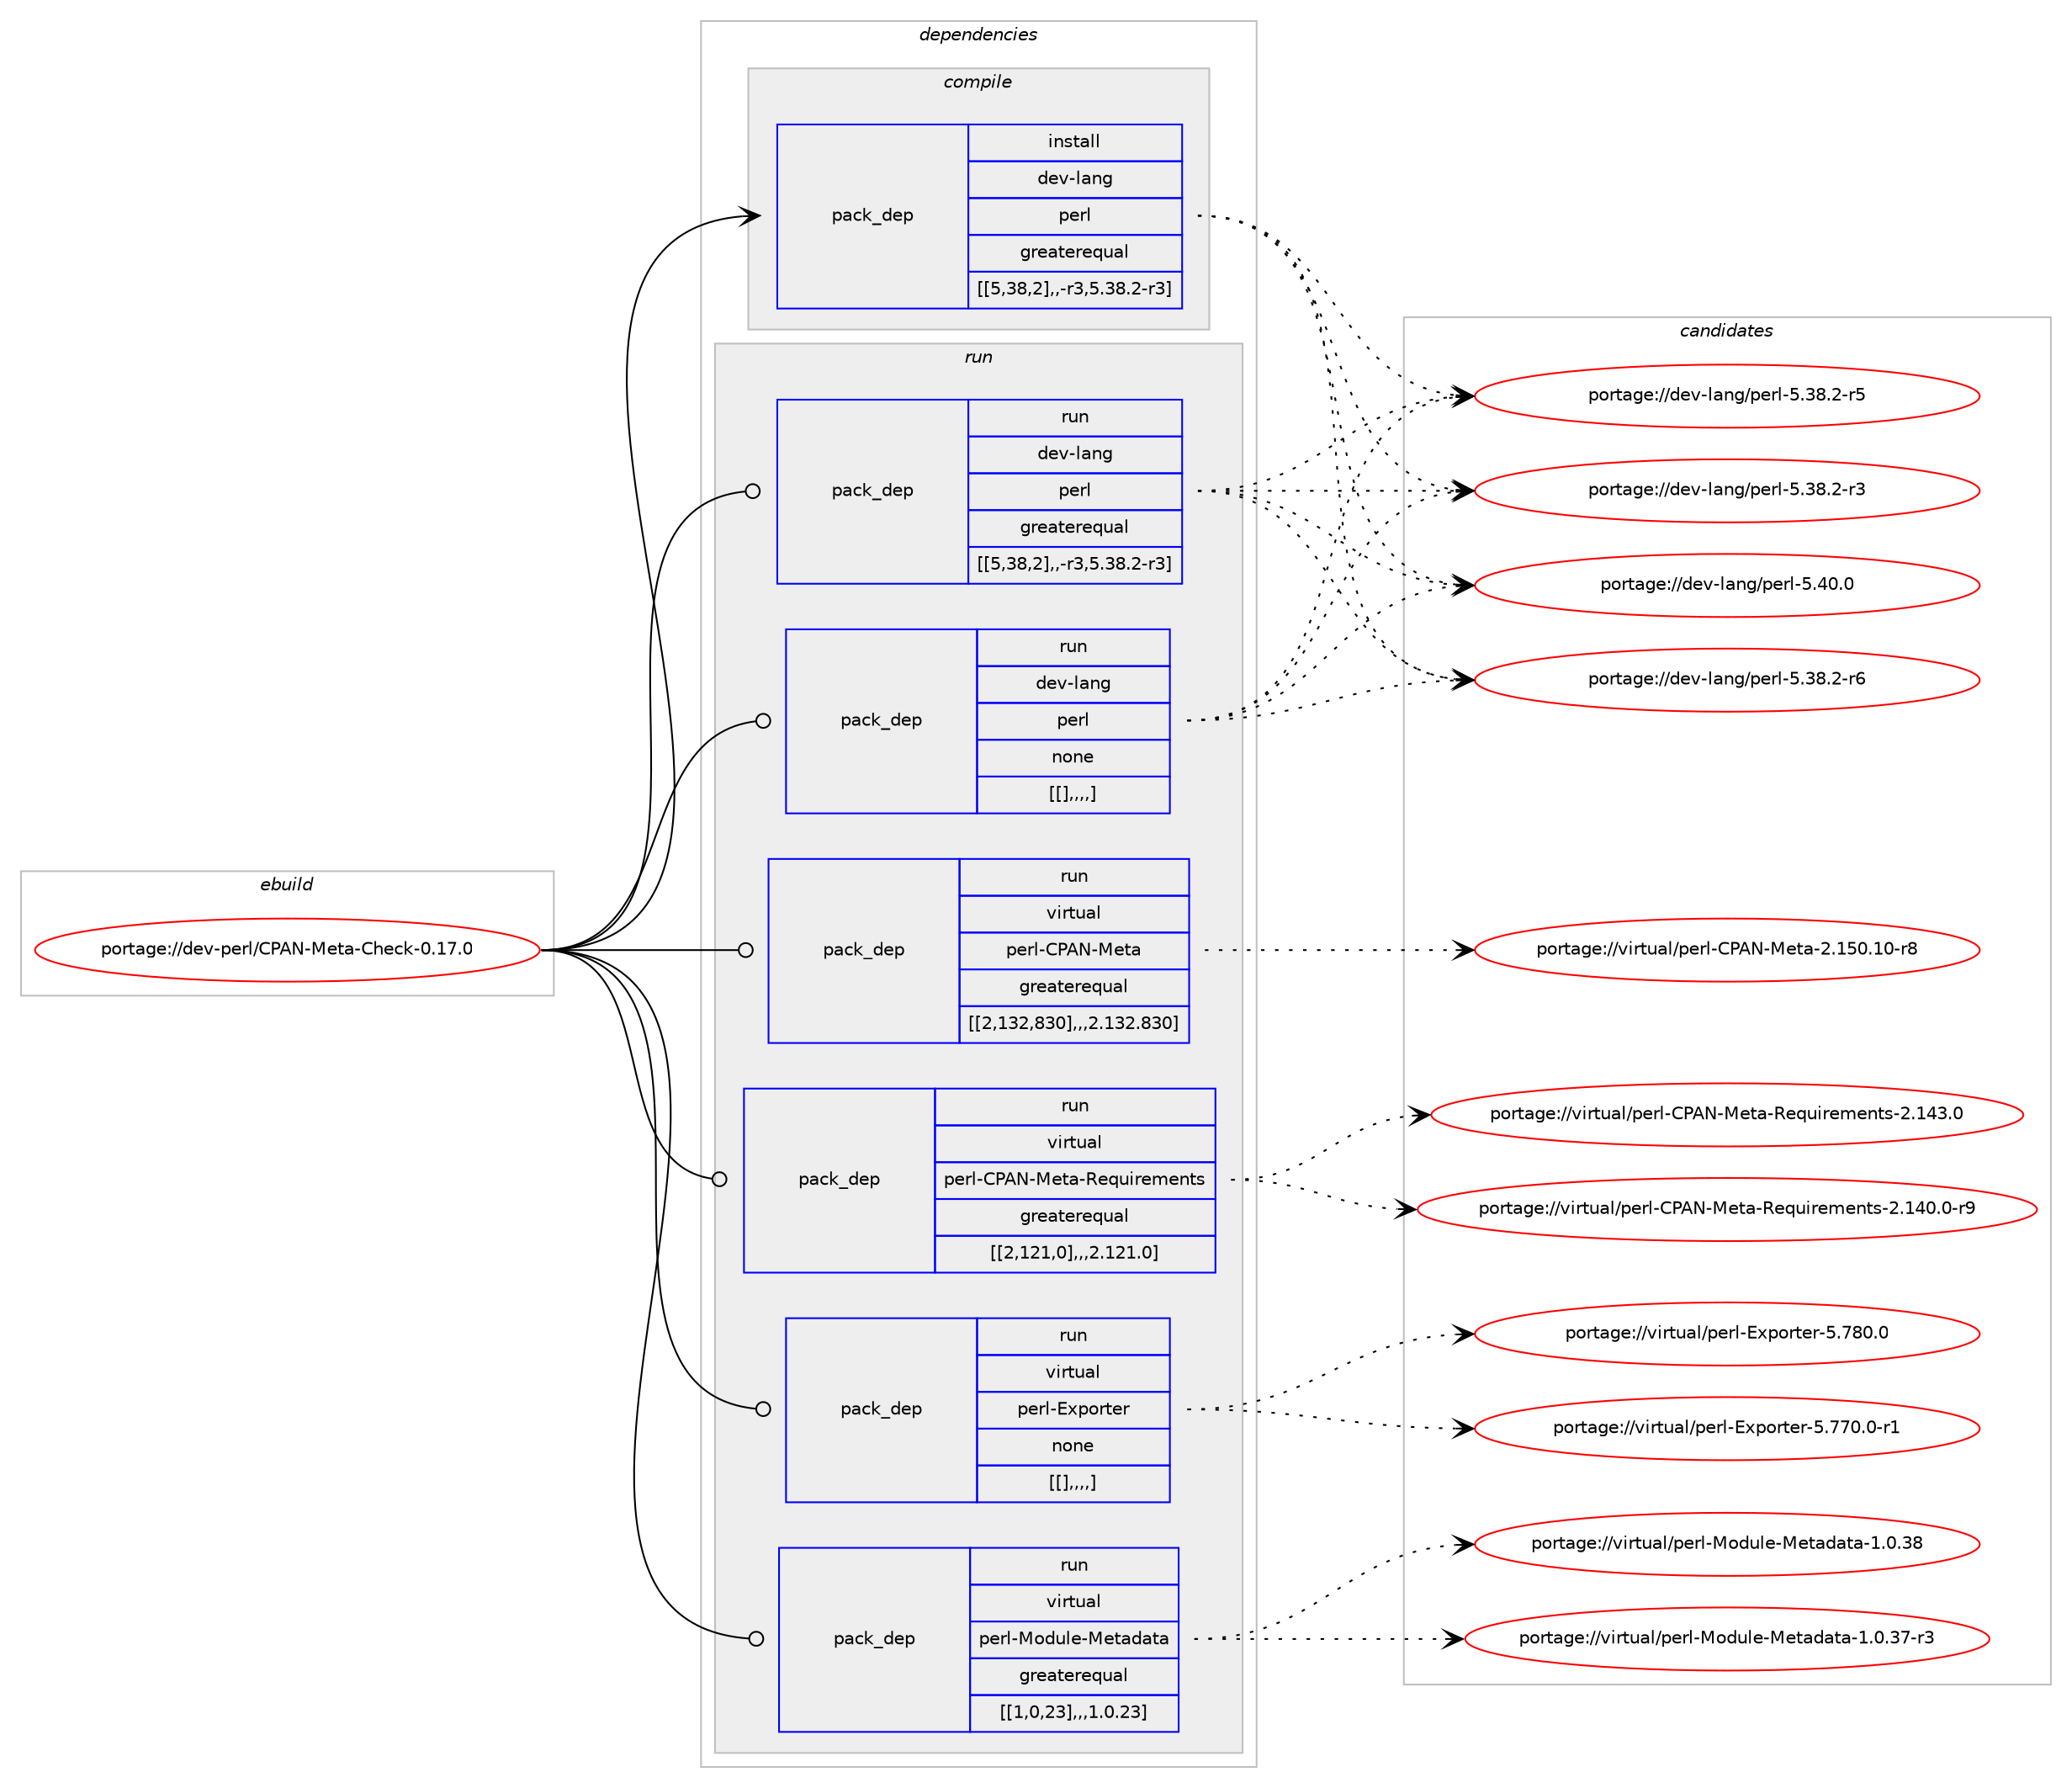 digraph prolog {

# *************
# Graph options
# *************

newrank=true;
concentrate=true;
compound=true;
graph [rankdir=LR,fontname=Helvetica,fontsize=10,ranksep=1.5];#, ranksep=2.5, nodesep=0.2];
edge  [arrowhead=vee];
node  [fontname=Helvetica,fontsize=10];

# **********
# The ebuild
# **********

subgraph cluster_leftcol {
color=gray;
label=<<i>ebuild</i>>;
id [label="portage://dev-perl/CPAN-Meta-Check-0.17.0", color=red, width=4, href="../dev-perl/CPAN-Meta-Check-0.17.0.svg"];
}

# ****************
# The dependencies
# ****************

subgraph cluster_midcol {
color=gray;
label=<<i>dependencies</i>>;
subgraph cluster_compile {
fillcolor="#eeeeee";
style=filled;
label=<<i>compile</i>>;
subgraph pack96115 {
dependency127597 [label=<<TABLE BORDER="0" CELLBORDER="1" CELLSPACING="0" CELLPADDING="4" WIDTH="220"><TR><TD ROWSPAN="6" CELLPADDING="30">pack_dep</TD></TR><TR><TD WIDTH="110">install</TD></TR><TR><TD>dev-lang</TD></TR><TR><TD>perl</TD></TR><TR><TD>greaterequal</TD></TR><TR><TD>[[5,38,2],,-r3,5.38.2-r3]</TD></TR></TABLE>>, shape=none, color=blue];
}
id:e -> dependency127597:w [weight=20,style="solid",arrowhead="vee"];
}
subgraph cluster_compileandrun {
fillcolor="#eeeeee";
style=filled;
label=<<i>compile and run</i>>;
}
subgraph cluster_run {
fillcolor="#eeeeee";
style=filled;
label=<<i>run</i>>;
subgraph pack96116 {
dependency127598 [label=<<TABLE BORDER="0" CELLBORDER="1" CELLSPACING="0" CELLPADDING="4" WIDTH="220"><TR><TD ROWSPAN="6" CELLPADDING="30">pack_dep</TD></TR><TR><TD WIDTH="110">run</TD></TR><TR><TD>dev-lang</TD></TR><TR><TD>perl</TD></TR><TR><TD>greaterequal</TD></TR><TR><TD>[[5,38,2],,-r3,5.38.2-r3]</TD></TR></TABLE>>, shape=none, color=blue];
}
id:e -> dependency127598:w [weight=20,style="solid",arrowhead="odot"];
subgraph pack96117 {
dependency127599 [label=<<TABLE BORDER="0" CELLBORDER="1" CELLSPACING="0" CELLPADDING="4" WIDTH="220"><TR><TD ROWSPAN="6" CELLPADDING="30">pack_dep</TD></TR><TR><TD WIDTH="110">run</TD></TR><TR><TD>dev-lang</TD></TR><TR><TD>perl</TD></TR><TR><TD>none</TD></TR><TR><TD>[[],,,,]</TD></TR></TABLE>>, shape=none, color=blue];
}
id:e -> dependency127599:w [weight=20,style="solid",arrowhead="odot"];
subgraph pack96118 {
dependency127600 [label=<<TABLE BORDER="0" CELLBORDER="1" CELLSPACING="0" CELLPADDING="4" WIDTH="220"><TR><TD ROWSPAN="6" CELLPADDING="30">pack_dep</TD></TR><TR><TD WIDTH="110">run</TD></TR><TR><TD>virtual</TD></TR><TR><TD>perl-CPAN-Meta</TD></TR><TR><TD>greaterequal</TD></TR><TR><TD>[[2,132,830],,,2.132.830]</TD></TR></TABLE>>, shape=none, color=blue];
}
id:e -> dependency127600:w [weight=20,style="solid",arrowhead="odot"];
subgraph pack96119 {
dependency127601 [label=<<TABLE BORDER="0" CELLBORDER="1" CELLSPACING="0" CELLPADDING="4" WIDTH="220"><TR><TD ROWSPAN="6" CELLPADDING="30">pack_dep</TD></TR><TR><TD WIDTH="110">run</TD></TR><TR><TD>virtual</TD></TR><TR><TD>perl-CPAN-Meta-Requirements</TD></TR><TR><TD>greaterequal</TD></TR><TR><TD>[[2,121,0],,,2.121.0]</TD></TR></TABLE>>, shape=none, color=blue];
}
id:e -> dependency127601:w [weight=20,style="solid",arrowhead="odot"];
subgraph pack96120 {
dependency127602 [label=<<TABLE BORDER="0" CELLBORDER="1" CELLSPACING="0" CELLPADDING="4" WIDTH="220"><TR><TD ROWSPAN="6" CELLPADDING="30">pack_dep</TD></TR><TR><TD WIDTH="110">run</TD></TR><TR><TD>virtual</TD></TR><TR><TD>perl-Exporter</TD></TR><TR><TD>none</TD></TR><TR><TD>[[],,,,]</TD></TR></TABLE>>, shape=none, color=blue];
}
id:e -> dependency127602:w [weight=20,style="solid",arrowhead="odot"];
subgraph pack96121 {
dependency127603 [label=<<TABLE BORDER="0" CELLBORDER="1" CELLSPACING="0" CELLPADDING="4" WIDTH="220"><TR><TD ROWSPAN="6" CELLPADDING="30">pack_dep</TD></TR><TR><TD WIDTH="110">run</TD></TR><TR><TD>virtual</TD></TR><TR><TD>perl-Module-Metadata</TD></TR><TR><TD>greaterequal</TD></TR><TR><TD>[[1,0,23],,,1.0.23]</TD></TR></TABLE>>, shape=none, color=blue];
}
id:e -> dependency127603:w [weight=20,style="solid",arrowhead="odot"];
}
}

# **************
# The candidates
# **************

subgraph cluster_choices {
rank=same;
color=gray;
label=<<i>candidates</i>>;

subgraph choice96115 {
color=black;
nodesep=1;
choice10010111845108971101034711210111410845534652484648 [label="portage://dev-lang/perl-5.40.0", color=red, width=4,href="../dev-lang/perl-5.40.0.svg"];
choice100101118451089711010347112101114108455346515646504511454 [label="portage://dev-lang/perl-5.38.2-r6", color=red, width=4,href="../dev-lang/perl-5.38.2-r6.svg"];
choice100101118451089711010347112101114108455346515646504511453 [label="portage://dev-lang/perl-5.38.2-r5", color=red, width=4,href="../dev-lang/perl-5.38.2-r5.svg"];
choice100101118451089711010347112101114108455346515646504511451 [label="portage://dev-lang/perl-5.38.2-r3", color=red, width=4,href="../dev-lang/perl-5.38.2-r3.svg"];
dependency127597:e -> choice10010111845108971101034711210111410845534652484648:w [style=dotted,weight="100"];
dependency127597:e -> choice100101118451089711010347112101114108455346515646504511454:w [style=dotted,weight="100"];
dependency127597:e -> choice100101118451089711010347112101114108455346515646504511453:w [style=dotted,weight="100"];
dependency127597:e -> choice100101118451089711010347112101114108455346515646504511451:w [style=dotted,weight="100"];
}
subgraph choice96116 {
color=black;
nodesep=1;
choice10010111845108971101034711210111410845534652484648 [label="portage://dev-lang/perl-5.40.0", color=red, width=4,href="../dev-lang/perl-5.40.0.svg"];
choice100101118451089711010347112101114108455346515646504511454 [label="portage://dev-lang/perl-5.38.2-r6", color=red, width=4,href="../dev-lang/perl-5.38.2-r6.svg"];
choice100101118451089711010347112101114108455346515646504511453 [label="portage://dev-lang/perl-5.38.2-r5", color=red, width=4,href="../dev-lang/perl-5.38.2-r5.svg"];
choice100101118451089711010347112101114108455346515646504511451 [label="portage://dev-lang/perl-5.38.2-r3", color=red, width=4,href="../dev-lang/perl-5.38.2-r3.svg"];
dependency127598:e -> choice10010111845108971101034711210111410845534652484648:w [style=dotted,weight="100"];
dependency127598:e -> choice100101118451089711010347112101114108455346515646504511454:w [style=dotted,weight="100"];
dependency127598:e -> choice100101118451089711010347112101114108455346515646504511453:w [style=dotted,weight="100"];
dependency127598:e -> choice100101118451089711010347112101114108455346515646504511451:w [style=dotted,weight="100"];
}
subgraph choice96117 {
color=black;
nodesep=1;
choice10010111845108971101034711210111410845534652484648 [label="portage://dev-lang/perl-5.40.0", color=red, width=4,href="../dev-lang/perl-5.40.0.svg"];
choice100101118451089711010347112101114108455346515646504511454 [label="portage://dev-lang/perl-5.38.2-r6", color=red, width=4,href="../dev-lang/perl-5.38.2-r6.svg"];
choice100101118451089711010347112101114108455346515646504511453 [label="portage://dev-lang/perl-5.38.2-r5", color=red, width=4,href="../dev-lang/perl-5.38.2-r5.svg"];
choice100101118451089711010347112101114108455346515646504511451 [label="portage://dev-lang/perl-5.38.2-r3", color=red, width=4,href="../dev-lang/perl-5.38.2-r3.svg"];
dependency127599:e -> choice10010111845108971101034711210111410845534652484648:w [style=dotted,weight="100"];
dependency127599:e -> choice100101118451089711010347112101114108455346515646504511454:w [style=dotted,weight="100"];
dependency127599:e -> choice100101118451089711010347112101114108455346515646504511453:w [style=dotted,weight="100"];
dependency127599:e -> choice100101118451089711010347112101114108455346515646504511451:w [style=dotted,weight="100"];
}
subgraph choice96118 {
color=black;
nodesep=1;
choice118105114116117971084711210111410845678065784577101116974550464953484649484511456 [label="portage://virtual/perl-CPAN-Meta-2.150.10-r8", color=red, width=4,href="../virtual/perl-CPAN-Meta-2.150.10-r8.svg"];
dependency127600:e -> choice118105114116117971084711210111410845678065784577101116974550464953484649484511456:w [style=dotted,weight="100"];
}
subgraph choice96119 {
color=black;
nodesep=1;
choice1181051141161179710847112101114108456780657845771011169745821011131171051141011091011101161154550464952514648 [label="portage://virtual/perl-CPAN-Meta-Requirements-2.143.0", color=red, width=4,href="../virtual/perl-CPAN-Meta-Requirements-2.143.0.svg"];
choice11810511411611797108471121011141084567806578457710111697458210111311710511410110910111011611545504649524846484511457 [label="portage://virtual/perl-CPAN-Meta-Requirements-2.140.0-r9", color=red, width=4,href="../virtual/perl-CPAN-Meta-Requirements-2.140.0-r9.svg"];
dependency127601:e -> choice1181051141161179710847112101114108456780657845771011169745821011131171051141011091011101161154550464952514648:w [style=dotted,weight="100"];
dependency127601:e -> choice11810511411611797108471121011141084567806578457710111697458210111311710511410110910111011611545504649524846484511457:w [style=dotted,weight="100"];
}
subgraph choice96120 {
color=black;
nodesep=1;
choice118105114116117971084711210111410845691201121111141161011144553465556484648 [label="portage://virtual/perl-Exporter-5.780.0", color=red, width=4,href="../virtual/perl-Exporter-5.780.0.svg"];
choice1181051141161179710847112101114108456912011211111411610111445534655554846484511449 [label="portage://virtual/perl-Exporter-5.770.0-r1", color=red, width=4,href="../virtual/perl-Exporter-5.770.0-r1.svg"];
dependency127602:e -> choice118105114116117971084711210111410845691201121111141161011144553465556484648:w [style=dotted,weight="100"];
dependency127602:e -> choice1181051141161179710847112101114108456912011211111411610111445534655554846484511449:w [style=dotted,weight="100"];
}
subgraph choice96121 {
color=black;
nodesep=1;
choice11810511411611797108471121011141084577111100117108101457710111697100971169745494648465156 [label="portage://virtual/perl-Module-Metadata-1.0.38", color=red, width=4,href="../virtual/perl-Module-Metadata-1.0.38.svg"];
choice118105114116117971084711210111410845771111001171081014577101116971009711697454946484651554511451 [label="portage://virtual/perl-Module-Metadata-1.0.37-r3", color=red, width=4,href="../virtual/perl-Module-Metadata-1.0.37-r3.svg"];
dependency127603:e -> choice11810511411611797108471121011141084577111100117108101457710111697100971169745494648465156:w [style=dotted,weight="100"];
dependency127603:e -> choice118105114116117971084711210111410845771111001171081014577101116971009711697454946484651554511451:w [style=dotted,weight="100"];
}
}

}
